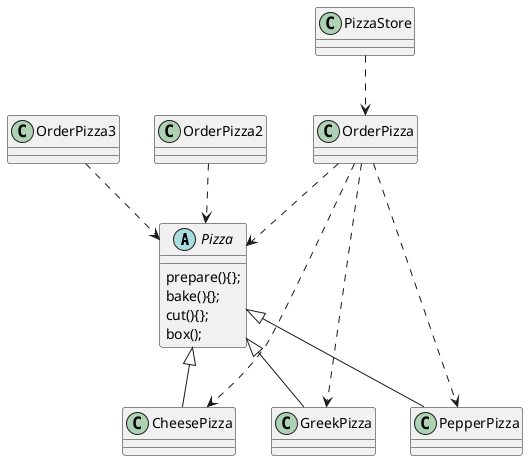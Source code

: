 @startuml
'https://plantuml.com/class-diagram

abstract class Pizza{
    prepare(){};
    bake(){};
    cut(){};
    box();
}


Pizza <|--CheesePizza
Pizza <|--GreekPizza
Pizza <|--PepperPizza

OrderPizza ..>Pizza
OrderPizza ..>CheesePizza
OrderPizza ..>GreekPizza
OrderPizza ..>PepperPizza

PizzaStore ..>OrderPizza

OrderPizza2 ..>Pizza
OrderPizza3 ..>Pizza

@enduml